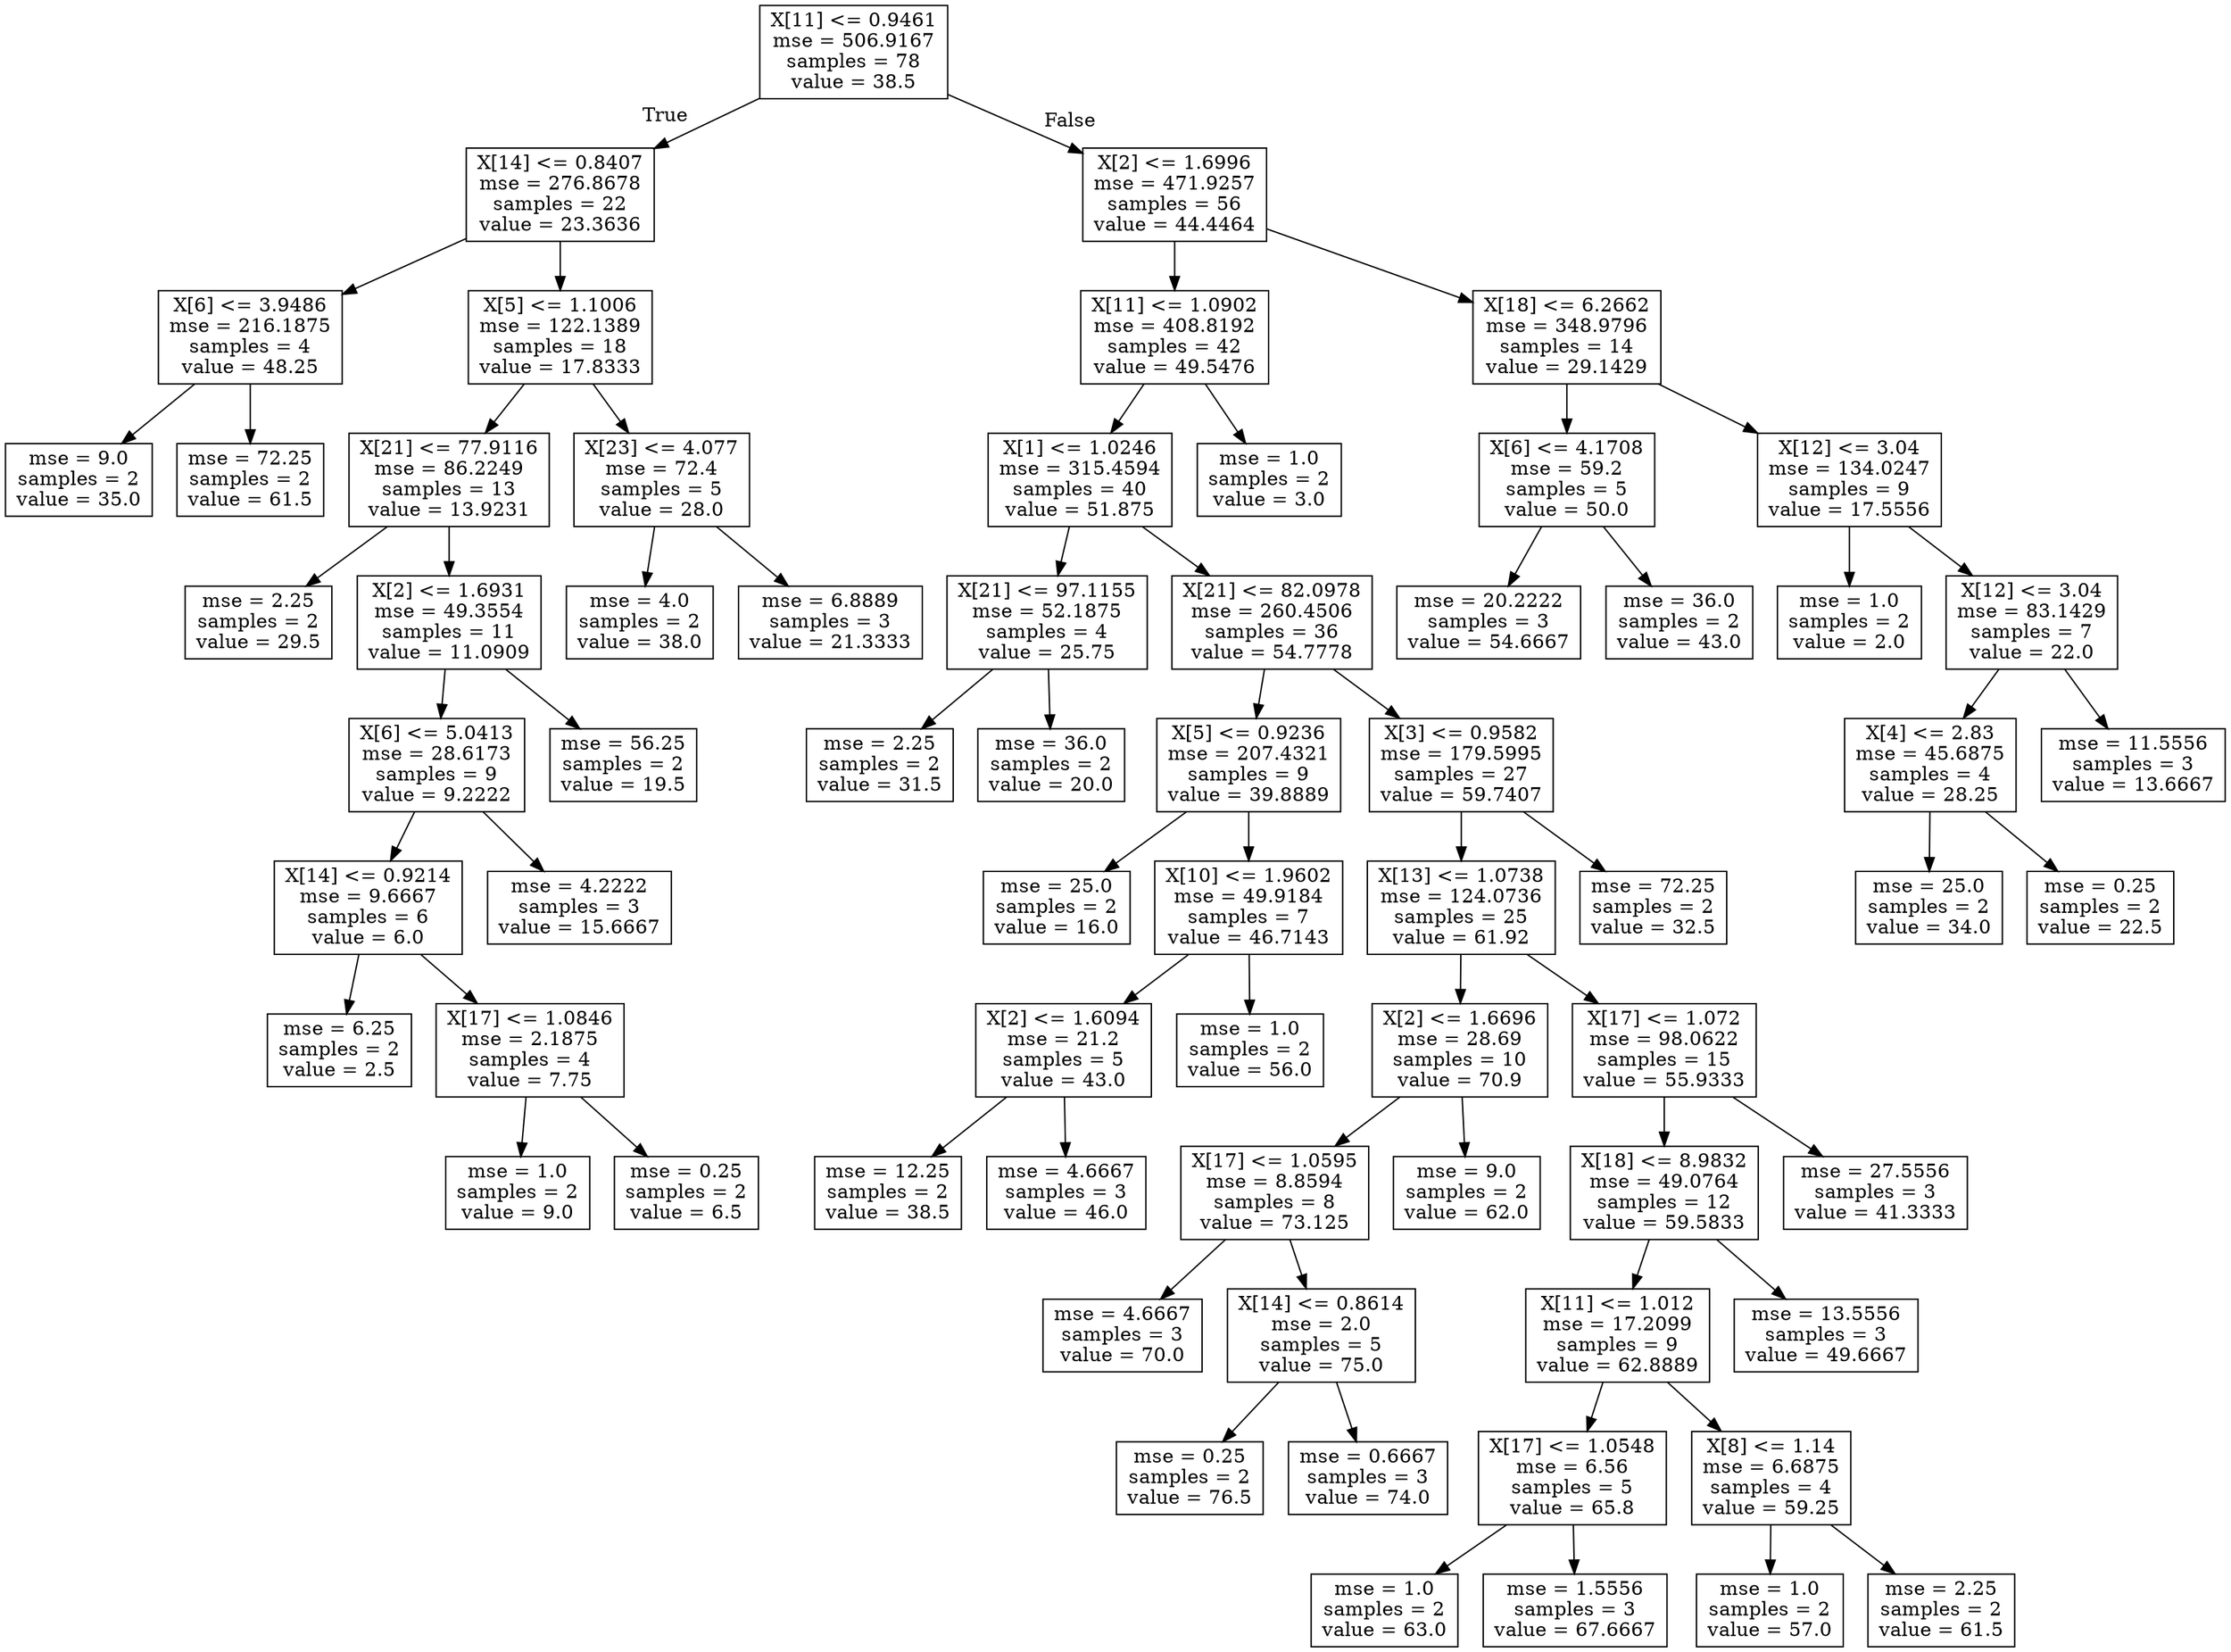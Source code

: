 digraph Tree {
node [shape=box] ;
0 [label="X[11] <= 0.9461\nmse = 506.9167\nsamples = 78\nvalue = 38.5"] ;
1 [label="X[14] <= 0.8407\nmse = 276.8678\nsamples = 22\nvalue = 23.3636"] ;
0 -> 1 [labeldistance=2.5, labelangle=45, headlabel="True"] ;
2 [label="X[6] <= 3.9486\nmse = 216.1875\nsamples = 4\nvalue = 48.25"] ;
1 -> 2 ;
3 [label="mse = 9.0\nsamples = 2\nvalue = 35.0"] ;
2 -> 3 ;
4 [label="mse = 72.25\nsamples = 2\nvalue = 61.5"] ;
2 -> 4 ;
5 [label="X[5] <= 1.1006\nmse = 122.1389\nsamples = 18\nvalue = 17.8333"] ;
1 -> 5 ;
6 [label="X[21] <= 77.9116\nmse = 86.2249\nsamples = 13\nvalue = 13.9231"] ;
5 -> 6 ;
7 [label="mse = 2.25\nsamples = 2\nvalue = 29.5"] ;
6 -> 7 ;
8 [label="X[2] <= 1.6931\nmse = 49.3554\nsamples = 11\nvalue = 11.0909"] ;
6 -> 8 ;
9 [label="X[6] <= 5.0413\nmse = 28.6173\nsamples = 9\nvalue = 9.2222"] ;
8 -> 9 ;
10 [label="X[14] <= 0.9214\nmse = 9.6667\nsamples = 6\nvalue = 6.0"] ;
9 -> 10 ;
11 [label="mse = 6.25\nsamples = 2\nvalue = 2.5"] ;
10 -> 11 ;
12 [label="X[17] <= 1.0846\nmse = 2.1875\nsamples = 4\nvalue = 7.75"] ;
10 -> 12 ;
13 [label="mse = 1.0\nsamples = 2\nvalue = 9.0"] ;
12 -> 13 ;
14 [label="mse = 0.25\nsamples = 2\nvalue = 6.5"] ;
12 -> 14 ;
15 [label="mse = 4.2222\nsamples = 3\nvalue = 15.6667"] ;
9 -> 15 ;
16 [label="mse = 56.25\nsamples = 2\nvalue = 19.5"] ;
8 -> 16 ;
17 [label="X[23] <= 4.077\nmse = 72.4\nsamples = 5\nvalue = 28.0"] ;
5 -> 17 ;
18 [label="mse = 4.0\nsamples = 2\nvalue = 38.0"] ;
17 -> 18 ;
19 [label="mse = 6.8889\nsamples = 3\nvalue = 21.3333"] ;
17 -> 19 ;
20 [label="X[2] <= 1.6996\nmse = 471.9257\nsamples = 56\nvalue = 44.4464"] ;
0 -> 20 [labeldistance=2.5, labelangle=-45, headlabel="False"] ;
21 [label="X[11] <= 1.0902\nmse = 408.8192\nsamples = 42\nvalue = 49.5476"] ;
20 -> 21 ;
22 [label="X[1] <= 1.0246\nmse = 315.4594\nsamples = 40\nvalue = 51.875"] ;
21 -> 22 ;
23 [label="X[21] <= 97.1155\nmse = 52.1875\nsamples = 4\nvalue = 25.75"] ;
22 -> 23 ;
24 [label="mse = 2.25\nsamples = 2\nvalue = 31.5"] ;
23 -> 24 ;
25 [label="mse = 36.0\nsamples = 2\nvalue = 20.0"] ;
23 -> 25 ;
26 [label="X[21] <= 82.0978\nmse = 260.4506\nsamples = 36\nvalue = 54.7778"] ;
22 -> 26 ;
27 [label="X[5] <= 0.9236\nmse = 207.4321\nsamples = 9\nvalue = 39.8889"] ;
26 -> 27 ;
28 [label="mse = 25.0\nsamples = 2\nvalue = 16.0"] ;
27 -> 28 ;
29 [label="X[10] <= 1.9602\nmse = 49.9184\nsamples = 7\nvalue = 46.7143"] ;
27 -> 29 ;
30 [label="X[2] <= 1.6094\nmse = 21.2\nsamples = 5\nvalue = 43.0"] ;
29 -> 30 ;
31 [label="mse = 12.25\nsamples = 2\nvalue = 38.5"] ;
30 -> 31 ;
32 [label="mse = 4.6667\nsamples = 3\nvalue = 46.0"] ;
30 -> 32 ;
33 [label="mse = 1.0\nsamples = 2\nvalue = 56.0"] ;
29 -> 33 ;
34 [label="X[3] <= 0.9582\nmse = 179.5995\nsamples = 27\nvalue = 59.7407"] ;
26 -> 34 ;
35 [label="X[13] <= 1.0738\nmse = 124.0736\nsamples = 25\nvalue = 61.92"] ;
34 -> 35 ;
36 [label="X[2] <= 1.6696\nmse = 28.69\nsamples = 10\nvalue = 70.9"] ;
35 -> 36 ;
37 [label="X[17] <= 1.0595\nmse = 8.8594\nsamples = 8\nvalue = 73.125"] ;
36 -> 37 ;
38 [label="mse = 4.6667\nsamples = 3\nvalue = 70.0"] ;
37 -> 38 ;
39 [label="X[14] <= 0.8614\nmse = 2.0\nsamples = 5\nvalue = 75.0"] ;
37 -> 39 ;
40 [label="mse = 0.25\nsamples = 2\nvalue = 76.5"] ;
39 -> 40 ;
41 [label="mse = 0.6667\nsamples = 3\nvalue = 74.0"] ;
39 -> 41 ;
42 [label="mse = 9.0\nsamples = 2\nvalue = 62.0"] ;
36 -> 42 ;
43 [label="X[17] <= 1.072\nmse = 98.0622\nsamples = 15\nvalue = 55.9333"] ;
35 -> 43 ;
44 [label="X[18] <= 8.9832\nmse = 49.0764\nsamples = 12\nvalue = 59.5833"] ;
43 -> 44 ;
45 [label="X[11] <= 1.012\nmse = 17.2099\nsamples = 9\nvalue = 62.8889"] ;
44 -> 45 ;
46 [label="X[17] <= 1.0548\nmse = 6.56\nsamples = 5\nvalue = 65.8"] ;
45 -> 46 ;
47 [label="mse = 1.0\nsamples = 2\nvalue = 63.0"] ;
46 -> 47 ;
48 [label="mse = 1.5556\nsamples = 3\nvalue = 67.6667"] ;
46 -> 48 ;
49 [label="X[8] <= 1.14\nmse = 6.6875\nsamples = 4\nvalue = 59.25"] ;
45 -> 49 ;
50 [label="mse = 1.0\nsamples = 2\nvalue = 57.0"] ;
49 -> 50 ;
51 [label="mse = 2.25\nsamples = 2\nvalue = 61.5"] ;
49 -> 51 ;
52 [label="mse = 13.5556\nsamples = 3\nvalue = 49.6667"] ;
44 -> 52 ;
53 [label="mse = 27.5556\nsamples = 3\nvalue = 41.3333"] ;
43 -> 53 ;
54 [label="mse = 72.25\nsamples = 2\nvalue = 32.5"] ;
34 -> 54 ;
55 [label="mse = 1.0\nsamples = 2\nvalue = 3.0"] ;
21 -> 55 ;
56 [label="X[18] <= 6.2662\nmse = 348.9796\nsamples = 14\nvalue = 29.1429"] ;
20 -> 56 ;
57 [label="X[6] <= 4.1708\nmse = 59.2\nsamples = 5\nvalue = 50.0"] ;
56 -> 57 ;
58 [label="mse = 20.2222\nsamples = 3\nvalue = 54.6667"] ;
57 -> 58 ;
59 [label="mse = 36.0\nsamples = 2\nvalue = 43.0"] ;
57 -> 59 ;
60 [label="X[12] <= 3.04\nmse = 134.0247\nsamples = 9\nvalue = 17.5556"] ;
56 -> 60 ;
61 [label="mse = 1.0\nsamples = 2\nvalue = 2.0"] ;
60 -> 61 ;
62 [label="X[12] <= 3.04\nmse = 83.1429\nsamples = 7\nvalue = 22.0"] ;
60 -> 62 ;
63 [label="X[4] <= 2.83\nmse = 45.6875\nsamples = 4\nvalue = 28.25"] ;
62 -> 63 ;
64 [label="mse = 25.0\nsamples = 2\nvalue = 34.0"] ;
63 -> 64 ;
65 [label="mse = 0.25\nsamples = 2\nvalue = 22.5"] ;
63 -> 65 ;
66 [label="mse = 11.5556\nsamples = 3\nvalue = 13.6667"] ;
62 -> 66 ;
}